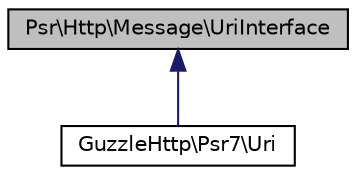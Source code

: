 digraph "Psr\Http\Message\UriInterface"
{
  edge [fontname="Helvetica",fontsize="10",labelfontname="Helvetica",labelfontsize="10"];
  node [fontname="Helvetica",fontsize="10",shape=record];
  Node0 [label="Psr\\Http\\Message\\UriInterface",height=0.2,width=0.4,color="black", fillcolor="grey75", style="filled", fontcolor="black"];
  Node0 -> Node1 [dir="back",color="midnightblue",fontsize="10",style="solid",fontname="Helvetica"];
  Node1 [label="GuzzleHttp\\Psr7\\Uri",height=0.2,width=0.4,color="black", fillcolor="white", style="filled",URL="$classGuzzleHttp_1_1Psr7_1_1Uri.html"];
}
